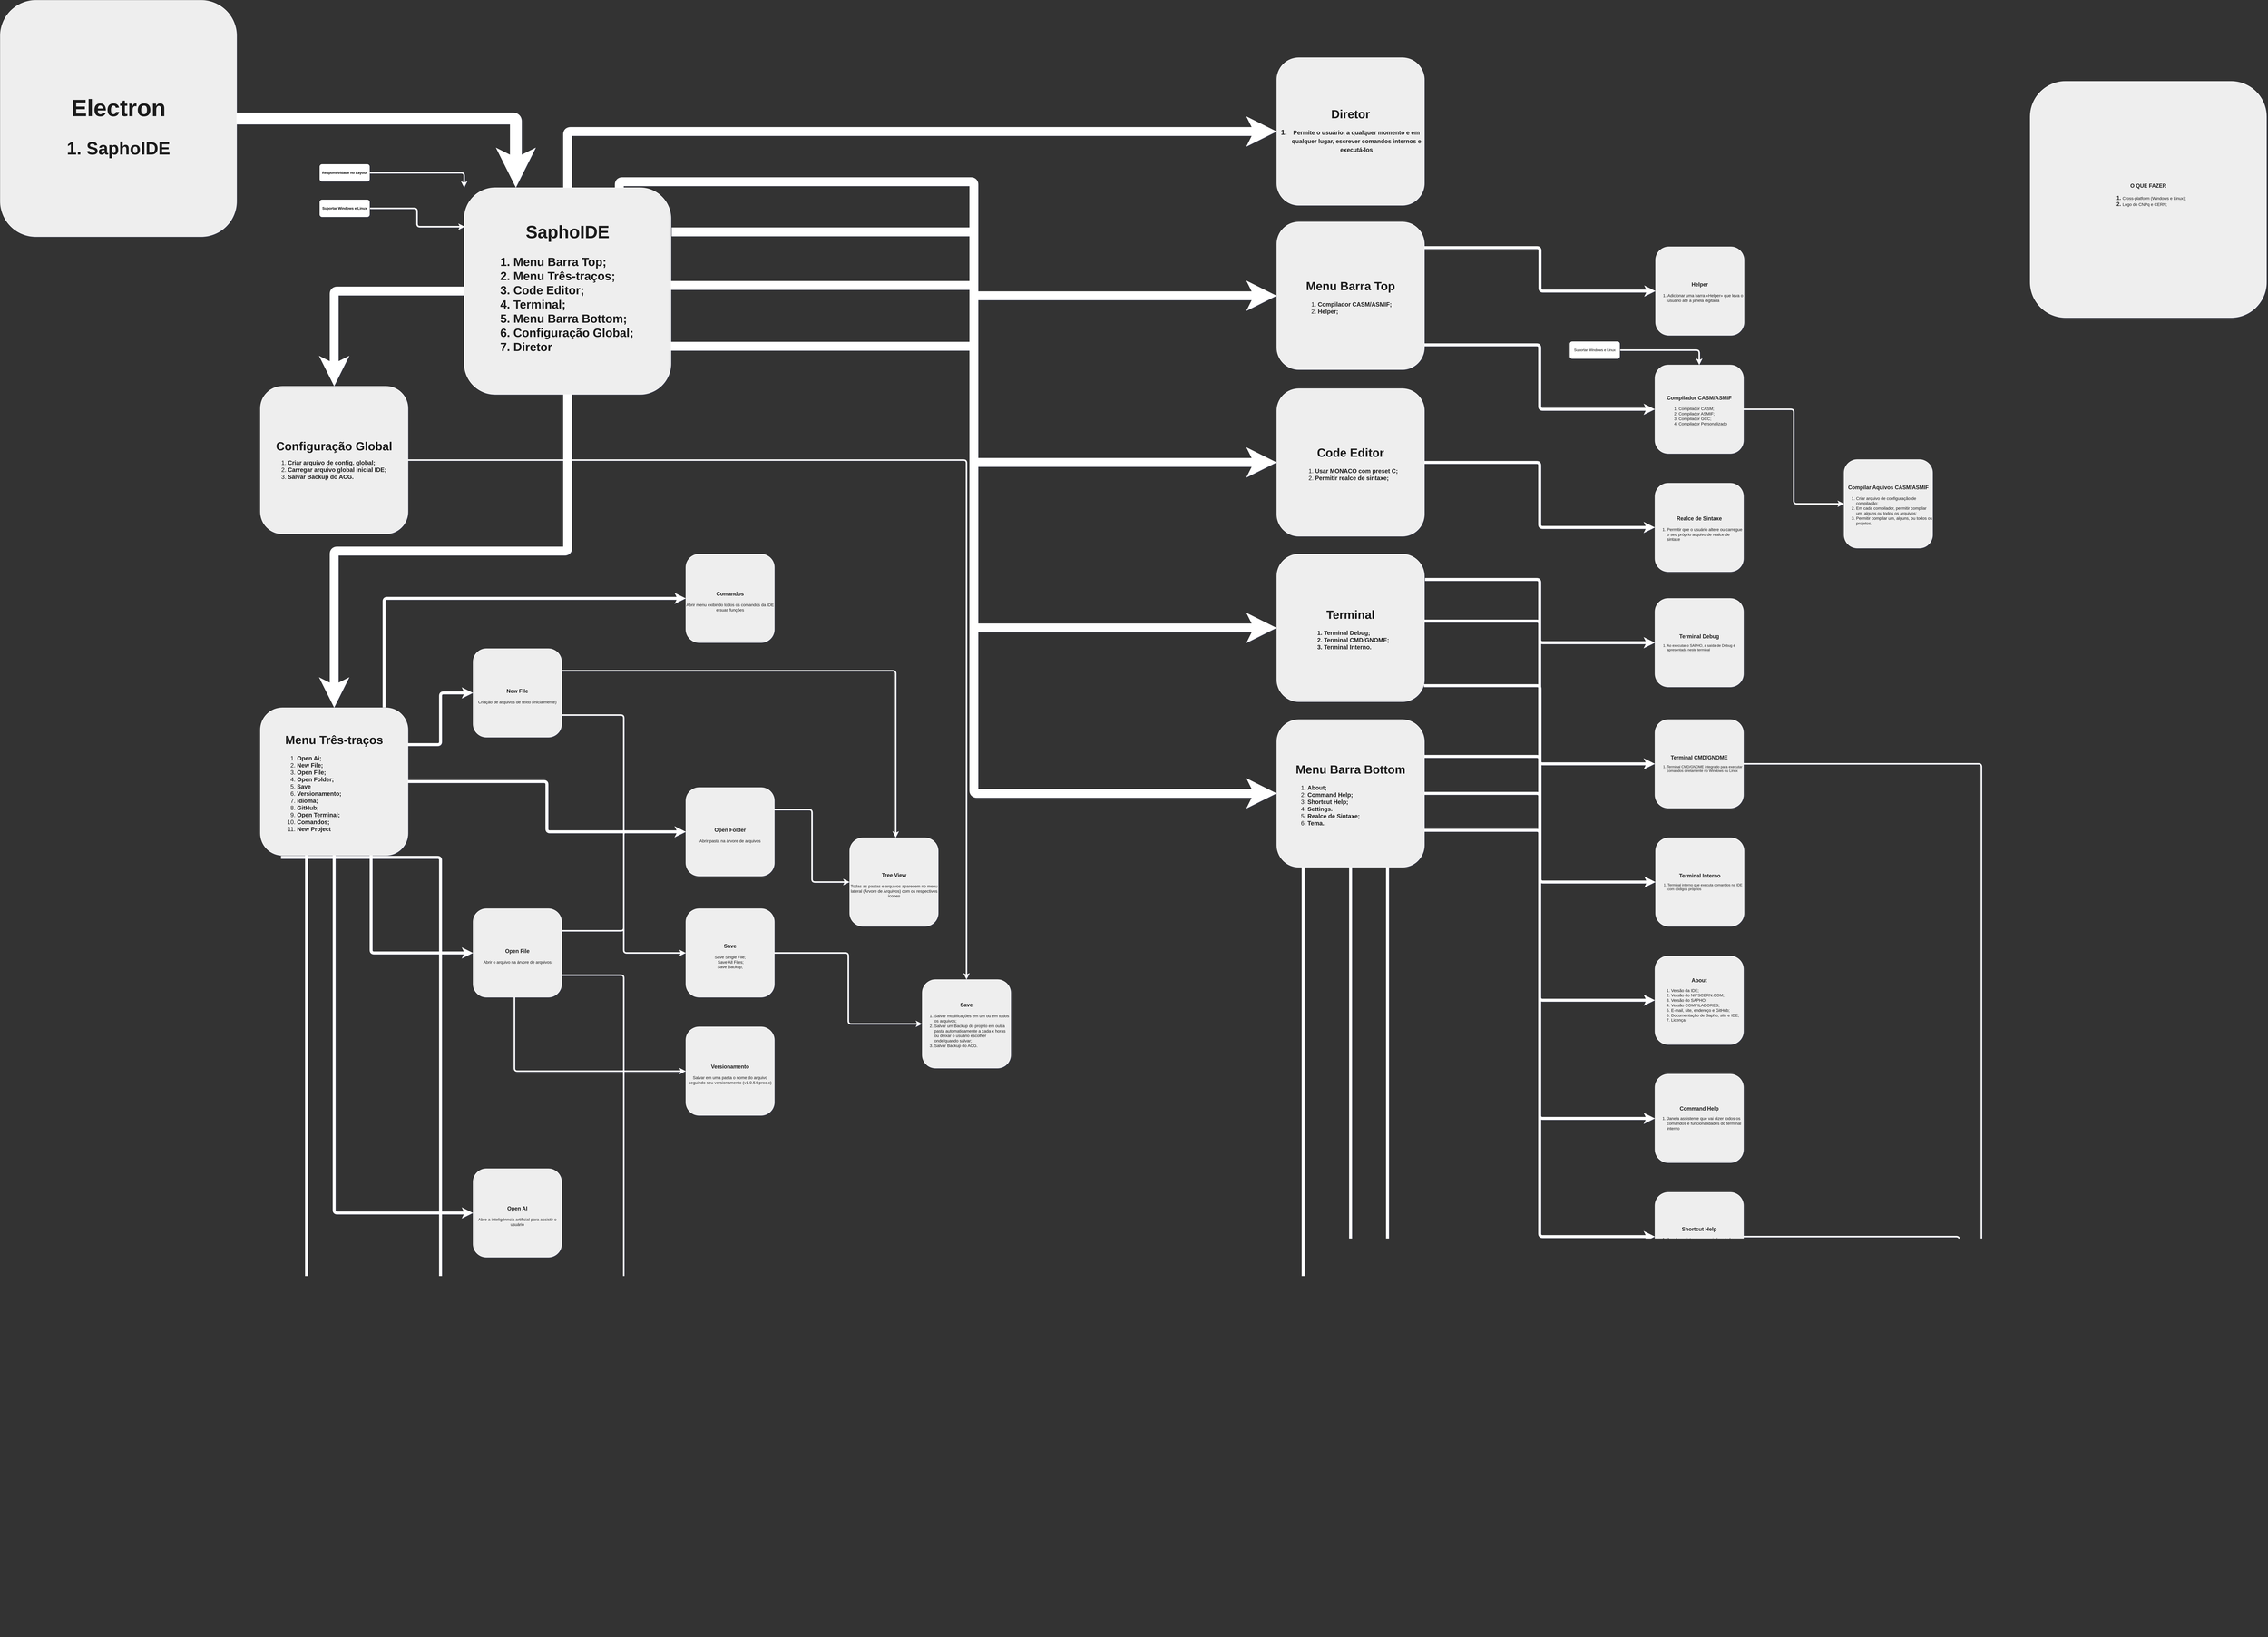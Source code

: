 <mxfile version="24.5.4" type="device">
  <diagram name="Page-1" id="b91fa0-4r-KIM6ygSlS2">
    <mxGraphModel dx="6400" dy="4300" grid="1" gridSize="10" guides="1" tooltips="1" connect="0" arrows="1" fold="1" page="1" pageScale="1" pageWidth="2000" pageHeight="2000" background="#333333" math="0" shadow="1">
      <root>
        <mxCell id="0" />
        <mxCell id="1" parent="0" />
        <mxCell id="cDjqPKhRoQ2kevbqQMxa-1" value="&lt;h1 style=&quot;font-size: 40px;&quot;&gt;&lt;span style=&quot;background-color: initial;&quot;&gt;&lt;font style=&quot;font-size: 40px;&quot;&gt;Menu Três-traços&lt;/font&gt;&lt;/span&gt;&lt;/h1&gt;&lt;div style=&quot;font-size: 20px;&quot;&gt;&lt;ol&gt;&lt;li style=&quot;text-align: left;&quot;&gt;&lt;span style=&quot;background-color: initial;&quot;&gt;&lt;b&gt;Open Ai;&lt;/b&gt;&lt;/span&gt;&lt;/li&gt;&lt;li style=&quot;text-align: left;&quot;&gt;&lt;span style=&quot;background-color: initial;&quot;&gt;&lt;b&gt;New File;&lt;/b&gt;&lt;/span&gt;&lt;/li&gt;&lt;li style=&quot;text-align: left;&quot;&gt;&lt;span style=&quot;background-color: initial;&quot;&gt;&lt;b&gt;Open File;&lt;/b&gt;&lt;/span&gt;&lt;/li&gt;&lt;li style=&quot;text-align: left;&quot;&gt;&lt;span style=&quot;background-color: initial;&quot;&gt;&lt;b&gt;Open Folder;&lt;/b&gt;&lt;/span&gt;&lt;/li&gt;&lt;li style=&quot;text-align: left;&quot;&gt;&lt;span style=&quot;background-color: initial;&quot;&gt;&lt;b&gt;Save&lt;/b&gt;&lt;/span&gt;&lt;/li&gt;&lt;li style=&quot;text-align: left;&quot;&gt;&lt;span style=&quot;background-color: initial;&quot;&gt;&lt;b&gt;Versionamento;&lt;/b&gt;&lt;/span&gt;&lt;/li&gt;&lt;li style=&quot;text-align: left;&quot;&gt;&lt;span style=&quot;background-color: initial;&quot;&gt;&lt;b&gt;Idioma;&lt;/b&gt;&lt;/span&gt;&lt;/li&gt;&lt;li style=&quot;text-align: left;&quot;&gt;&lt;span style=&quot;background-color: initial;&quot;&gt;&lt;b&gt;GitHub;&lt;/b&gt;&lt;/span&gt;&lt;/li&gt;&lt;li style=&quot;text-align: left;&quot;&gt;&lt;span style=&quot;background-color: initial;&quot;&gt;&lt;b&gt;Open Terminal;&lt;/b&gt;&lt;/span&gt;&lt;/li&gt;&lt;li style=&quot;text-align: left;&quot;&gt;&lt;span style=&quot;background-color: initial;&quot;&gt;&lt;b&gt;Comandos;&lt;/b&gt;&lt;/span&gt;&lt;/li&gt;&lt;li style=&quot;text-align: left;&quot;&gt;&lt;span style=&quot;background-color: initial;&quot;&gt;&lt;b&gt;New Project&lt;/b&gt;&lt;/span&gt;&lt;/li&gt;&lt;/ol&gt;&lt;/div&gt;" style="whiteSpace=wrap;html=1;aspect=fixed;align=center;fillColor=#EEEEEE;strokeColor=#FFFFFF;labelBackgroundColor=none;fontColor=#1A1A1A;rounded=1;" vertex="1" parent="1">
          <mxGeometry x="-960" y="440" width="500" height="500" as="geometry" />
        </mxCell>
        <mxCell id="cDjqPKhRoQ2kevbqQMxa-14" style="edgeStyle=orthogonalEdgeStyle;rounded=1;orthogonalLoop=1;jettySize=auto;html=1;exitX=1;exitY=0.5;exitDx=0;exitDy=0;entryX=0;entryY=0.5;entryDx=0;entryDy=0;strokeColor=#FFFFFF;strokeWidth=10;labelBackgroundColor=none;fontColor=default;" edge="1" parent="1" target="cDjqPKhRoQ2kevbqQMxa-13" source="cDjqPKhRoQ2kevbqQMxa-1">
          <mxGeometry relative="1" as="geometry">
            <mxPoint x="350" y="942" as="sourcePoint" />
            <mxPoint x="530" y="862" as="targetPoint" />
          </mxGeometry>
        </mxCell>
        <mxCell id="cDjqPKhRoQ2kevbqQMxa-15" value="&lt;h1&gt;&lt;span style=&quot;font-size: 18px;&quot;&gt;&lt;b&gt;Save&lt;/b&gt;&lt;/span&gt;&lt;/h1&gt;&lt;div style=&quot;&quot;&gt;&lt;div style=&quot;font-size: 14px;&quot;&gt;Save Single File;&lt;/div&gt;&lt;div style=&quot;font-size: 14px;&quot;&gt;&amp;nbsp;Save All Files;&lt;/div&gt;&lt;div style=&quot;font-size: 14px;&quot;&gt;Save Backup;&lt;/div&gt;&lt;/div&gt;" style="whiteSpace=wrap;html=1;aspect=fixed;fillColor=#EEEEEE;strokeColor=#FFFFFF;labelBackgroundColor=none;fontColor=#1A1A1A;rounded=1;" vertex="1" parent="1">
          <mxGeometry x="480" y="1120" width="300" height="300" as="geometry" />
        </mxCell>
        <mxCell id="cDjqPKhRoQ2kevbqQMxa-16" style="edgeStyle=orthogonalEdgeStyle;rounded=1;orthogonalLoop=1;jettySize=auto;html=1;exitX=1;exitY=0.75;exitDx=0;exitDy=0;entryX=0;entryY=0.5;entryDx=0;entryDy=0;strokeColor=#FFFFFF;strokeWidth=5;labelBackgroundColor=none;fontColor=default;" edge="1" parent="1" target="cDjqPKhRoQ2kevbqQMxa-15" source="cDjqPKhRoQ2kevbqQMxa-6">
          <mxGeometry relative="1" as="geometry">
            <mxPoint x="350.0" y="807" as="sourcePoint" />
            <mxPoint x="530" y="1027" as="targetPoint" />
          </mxGeometry>
        </mxCell>
        <mxCell id="cDjqPKhRoQ2kevbqQMxa-17" value="&lt;h1&gt;&lt;span style=&quot;font-size: 18px;&quot;&gt;&lt;b&gt;Versionamento&lt;/b&gt;&lt;/span&gt;&lt;/h1&gt;&lt;div style=&quot;&quot;&gt;&lt;div style=&quot;font-size: 14px;&quot;&gt;Salvar em uma pasta o nome do arquivo seguindo seu versionamento (v1.0.54-proc.c)&lt;/div&gt;&lt;/div&gt;" style="whiteSpace=wrap;html=1;aspect=fixed;fillColor=#EEEEEE;strokeColor=#FFFFFF;labelBackgroundColor=none;fontColor=#1A1A1A;rounded=1;" vertex="1" parent="1">
          <mxGeometry x="480" y="1520" width="300" height="300" as="geometry" />
        </mxCell>
        <mxCell id="cDjqPKhRoQ2kevbqQMxa-18" style="edgeStyle=orthogonalEdgeStyle;rounded=1;orthogonalLoop=1;jettySize=auto;html=1;entryX=0;entryY=0.5;entryDx=0;entryDy=0;strokeColor=#FFFFFF;strokeWidth=5;labelBackgroundColor=none;fontColor=default;exitX=0.467;exitY=1;exitDx=0;exitDy=0;exitPerimeter=0;" edge="1" parent="1" target="cDjqPKhRoQ2kevbqQMxa-17" source="cDjqPKhRoQ2kevbqQMxa-11">
          <mxGeometry relative="1" as="geometry">
            <mxPoint x="116" y="852" as="sourcePoint" />
            <mxPoint x="540" y="1177" as="targetPoint" />
          </mxGeometry>
        </mxCell>
        <mxCell id="cDjqPKhRoQ2kevbqQMxa-19" value="&lt;h1&gt;&lt;b&gt;&lt;span style=&quot;font-size: 18px;&quot;&gt;Idioma&lt;/span&gt;&lt;/b&gt;&lt;/h1&gt;&lt;div style=&quot;&quot;&gt;&lt;div style=&quot;font-size: 14px;&quot;&gt;Mudar o idioma com a tag internacional data-i18n&lt;/div&gt;&lt;/div&gt;" style="whiteSpace=wrap;html=1;aspect=fixed;fillColor=#EEEEEE;strokeColor=#FFFFFF;labelBackgroundColor=none;fontColor=#1A1A1A;rounded=1;" vertex="1" parent="1">
          <mxGeometry x="480" y="3280" width="300" height="300" as="geometry" />
        </mxCell>
        <mxCell id="cDjqPKhRoQ2kevbqQMxa-20" style="edgeStyle=orthogonalEdgeStyle;rounded=1;orthogonalLoop=1;jettySize=auto;html=1;exitX=1;exitY=0.75;exitDx=0;exitDy=0;entryX=0;entryY=0.5;entryDx=0;entryDy=0;strokeColor=#FFFFFF;strokeWidth=5;labelBackgroundColor=none;fontColor=default;" edge="1" parent="1" target="cDjqPKhRoQ2kevbqQMxa-19" source="cDjqPKhRoQ2kevbqQMxa-11">
          <mxGeometry relative="1" as="geometry">
            <mxPoint x="360" y="992" as="sourcePoint" />
            <mxPoint x="550" y="1377" as="targetPoint" />
          </mxGeometry>
        </mxCell>
        <mxCell id="cDjqPKhRoQ2kevbqQMxa-23" value="&lt;h1&gt;&lt;b&gt;&lt;span style=&quot;font-size: 18px;&quot;&gt;Open Terminal&lt;/span&gt;&lt;/b&gt;&lt;/h1&gt;&lt;div style=&quot;&quot;&gt;&lt;div style=&quot;font-size: 14px;&quot;&gt;Abrir um dos ou todos os terminais disponíveis&lt;/div&gt;&lt;/div&gt;" style="whiteSpace=wrap;html=1;aspect=fixed;fillColor=#EEEEEE;strokeColor=#FFFFFF;labelBackgroundColor=none;fontColor=#1A1A1A;rounded=1;" vertex="1" parent="1">
          <mxGeometry x="-240" y="2800" width="300" height="300" as="geometry" />
        </mxCell>
        <mxCell id="cDjqPKhRoQ2kevbqQMxa-24" style="edgeStyle=orthogonalEdgeStyle;rounded=1;orthogonalLoop=1;jettySize=auto;html=1;entryX=0;entryY=0.5;entryDx=0;entryDy=0;strokeColor=#FFFFFF;strokeWidth=10;labelBackgroundColor=none;fontColor=default;exitX=0.14;exitY=1.013;exitDx=0;exitDy=0;exitPerimeter=0;" edge="1" parent="1" target="cDjqPKhRoQ2kevbqQMxa-23" source="cDjqPKhRoQ2kevbqQMxa-1">
          <mxGeometry relative="1" as="geometry">
            <mxPoint x="-878" y="137" as="sourcePoint" />
            <mxPoint x="550" y="1747" as="targetPoint" />
          </mxGeometry>
        </mxCell>
        <mxCell id="cDjqPKhRoQ2kevbqQMxa-25" value="&lt;h1&gt;&lt;b&gt;&lt;span style=&quot;font-size: 18px;&quot;&gt;Comandos&lt;/span&gt;&lt;/b&gt;&lt;/h1&gt;&lt;div style=&quot;&quot;&gt;&lt;div style=&quot;font-size: 14px;&quot;&gt;Abrir menu exibindo todos os comandos da IDE e suas funções&lt;/div&gt;&lt;/div&gt;" style="whiteSpace=wrap;html=1;aspect=fixed;fillColor=#EEEEEE;strokeColor=#FFFFFF;labelBackgroundColor=none;fontColor=#1A1A1A;rounded=1;" vertex="1" parent="1">
          <mxGeometry x="480" y="-80" width="300" height="300" as="geometry" />
        </mxCell>
        <mxCell id="cDjqPKhRoQ2kevbqQMxa-26" style="edgeStyle=orthogonalEdgeStyle;rounded=1;orthogonalLoop=1;jettySize=auto;html=1;exitX=0.838;exitY=-0.002;exitDx=0;exitDy=0;entryX=0;entryY=0.5;entryDx=0;entryDy=0;strokeColor=#FFFFFF;strokeWidth=10;labelBackgroundColor=none;fontColor=default;exitPerimeter=0;" edge="1" parent="1" target="cDjqPKhRoQ2kevbqQMxa-25" source="cDjqPKhRoQ2kevbqQMxa-1">
          <mxGeometry relative="1" as="geometry">
            <mxPoint x="360" y="1012" as="sourcePoint" />
            <mxPoint x="560" y="1967" as="targetPoint" />
          </mxGeometry>
        </mxCell>
        <mxCell id="cDjqPKhRoQ2kevbqQMxa-29" value="&lt;h1&gt;&lt;b&gt;&lt;span style=&quot;font-size: 18px;&quot;&gt;New Project&lt;/span&gt;&lt;/b&gt;&lt;/h1&gt;&lt;div style=&quot;&quot;&gt;&lt;div style=&quot;font-size: 14px;&quot;&gt;Criar um novo projeto SAPHO de processador&lt;/div&gt;&lt;/div&gt;" style="whiteSpace=wrap;html=1;aspect=fixed;fillColor=#EEEEEE;strokeColor=#FFFFFF;labelBackgroundColor=none;fontColor=#1A1A1A;rounded=1;" vertex="1" parent="1">
          <mxGeometry x="480" y="2560" width="300" height="300" as="geometry" />
        </mxCell>
        <mxCell id="cDjqPKhRoQ2kevbqQMxa-30" style="edgeStyle=orthogonalEdgeStyle;rounded=1;orthogonalLoop=1;jettySize=auto;html=1;exitX=1;exitY=0.5;exitDx=0;exitDy=0;entryX=0;entryY=0.5;entryDx=0;entryDy=0;strokeColor=#FFFFFF;strokeWidth=5;labelBackgroundColor=none;fontColor=default;" edge="1" parent="1" target="cDjqPKhRoQ2kevbqQMxa-29" source="cDjqPKhRoQ2kevbqQMxa-21">
          <mxGeometry relative="1" as="geometry">
            <mxPoint x="343" y="975" as="sourcePoint" />
            <mxPoint x="553" y="2150" as="targetPoint" />
          </mxGeometry>
        </mxCell>
        <mxCell id="cDjqPKhRoQ2kevbqQMxa-31" value="&lt;div style=&quot;&quot;&gt;&lt;h1 style=&quot;&quot;&gt;&lt;span style=&quot;font-size: 18px;&quot;&gt;&lt;b&gt;SAPHO Project (spf)&lt;/b&gt;&lt;/span&gt;&lt;/h1&gt;&lt;div style=&quot;&quot;&gt;&lt;span style=&quot;font-size: 14px;&quot;&gt;Nome do arquivo;&lt;/span&gt;&lt;/div&gt;&lt;div style=&quot;&quot;&gt;&lt;span style=&quot;font-size: 14px;&quot;&gt;Diretório;&lt;/span&gt;&lt;/div&gt;&lt;div style=&quot;&quot;&gt;&lt;span style=&quot;font-size: 14px;&quot;&gt;Nome do proc;&lt;/span&gt;&lt;/div&gt;&lt;div style=&quot;&quot;&gt;&lt;span style=&quot;font-size: 14px;&quot;&gt;N. Bits;&lt;/span&gt;&lt;/div&gt;&lt;div style=&quot;&quot;&gt;&lt;span style=&quot;font-size: 14px;&quot;&gt;Nb. Mantissa;&lt;/span&gt;&lt;/div&gt;&lt;div style=&quot;&quot;&gt;&lt;span style=&quot;font-size: 14px;&quot;&gt;Nb. Expoente;&lt;/span&gt;&lt;/div&gt;&lt;div style=&quot;&quot;&gt;&lt;span style=&quot;font-size: 14px;&quot;&gt;DSS;&lt;/span&gt;&lt;/div&gt;&lt;div style=&quot;&quot;&gt;&lt;span style=&quot;font-size: 14px;&quot;&gt;ISS;&lt;/span&gt;&lt;/div&gt;&lt;div style=&quot;&quot;&gt;&lt;span style=&quot;font-size: 14px;&quot;&gt;N. Input e Output;&lt;/span&gt;&lt;/div&gt;&lt;div style=&quot;&quot;&gt;&lt;span style=&quot;font-size: 14px;&quot;&gt;Gain;&lt;/span&gt;&lt;/div&gt;&lt;div style=&quot;&quot;&gt;&lt;span style=&quot;font-size: 14px;&quot;&gt;Aplicar mudanças do processador visualmente;&lt;/span&gt;&lt;/div&gt;&lt;div style=&quot;&quot;&gt;&lt;span style=&quot;font-size: 14px;&quot;&gt;Criar arquivo .spf (exe/tar.gz) que abre automaticamente o projeto na IDE&lt;/span&gt;&lt;/div&gt;&lt;/div&gt;" style="whiteSpace=wrap;html=1;aspect=fixed;fillColor=#EEEEEE;strokeColor=#FFFFFF;labelBackgroundColor=none;fontColor=#1A1A1A;rounded=1;" vertex="1" parent="1">
          <mxGeometry x="1280" y="2880" width="300" height="300" as="geometry" />
        </mxCell>
        <mxCell id="cDjqPKhRoQ2kevbqQMxa-32" style="edgeStyle=orthogonalEdgeStyle;rounded=1;orthogonalLoop=1;jettySize=auto;html=1;exitX=1;exitY=0.5;exitDx=0;exitDy=0;entryX=0;entryY=0.5;entryDx=0;entryDy=0;strokeColor=#FFFFFF;strokeWidth=5;labelBackgroundColor=none;fontColor=default;" edge="1" parent="1" source="cDjqPKhRoQ2kevbqQMxa-29" target="cDjqPKhRoQ2kevbqQMxa-31">
          <mxGeometry relative="1" as="geometry">
            <mxPoint x="760" y="1031" as="sourcePoint" />
            <mxPoint x="963" y="2564" as="targetPoint" />
          </mxGeometry>
        </mxCell>
        <mxCell id="cDjqPKhRoQ2kevbqQMxa-52" value="&lt;div style=&quot;&quot;&gt;&lt;h1&gt;&lt;font style=&quot;font-size: 18px;&quot;&gt;&lt;b&gt;Tree View&lt;/b&gt;&lt;/font&gt;&lt;/h1&gt;&lt;font style=&quot;font-size: 14px;&quot;&gt;Todas as pastas e arquivos aparecem no menu lateral (Árvore de Arquivos) com os respectivos ícones&lt;/font&gt;&lt;/div&gt;" style="whiteSpace=wrap;html=1;aspect=fixed;fillColor=#EEEEEE;strokeColor=#FFFFFF;labelBackgroundColor=none;fontColor=#1A1A1A;rounded=1;" vertex="1" parent="1">
          <mxGeometry x="1034.5" y="880" width="300" height="300" as="geometry" />
        </mxCell>
        <mxCell id="cDjqPKhRoQ2kevbqQMxa-55" style="edgeStyle=orthogonalEdgeStyle;rounded=1;orthogonalLoop=1;jettySize=auto;html=1;exitX=1;exitY=0.25;exitDx=0;exitDy=0;entryX=0;entryY=0.5;entryDx=0;entryDy=0;strokeColor=#FFFFFF;strokeWidth=5;labelBackgroundColor=none;fontColor=default;" edge="1" parent="1" source="cDjqPKhRoQ2kevbqQMxa-13" target="cDjqPKhRoQ2kevbqQMxa-52">
          <mxGeometry relative="1" as="geometry">
            <mxPoint x="715" y="887" as="sourcePoint" />
            <mxPoint x="1185" y="758" as="targetPoint" />
          </mxGeometry>
        </mxCell>
        <mxCell id="cDjqPKhRoQ2kevbqQMxa-59" value="&lt;h1 style=&quot;font-size: 40px;&quot;&gt;&lt;span style=&quot;background-color: initial;&quot;&gt;&lt;font style=&quot;font-size: 40px;&quot;&gt;Menu Barra Top&lt;/font&gt;&lt;/span&gt;&lt;/h1&gt;&lt;div style=&quot;font-size: 20px;&quot;&gt;&lt;ol style=&quot;&quot;&gt;&lt;li style=&quot;text-align: left;&quot;&gt;&lt;b&gt;Compilador CASM/&lt;span style=&quot;background-color: initial;&quot;&gt;ASMIF;&lt;/span&gt;&lt;/b&gt;&lt;/li&gt;&lt;li style=&quot;text-align: left;&quot;&gt;&lt;b&gt;Helper;&lt;/b&gt;&lt;/li&gt;&lt;/ol&gt;&lt;/div&gt;" style="whiteSpace=wrap;html=1;aspect=fixed;align=center;fillColor=#EEEEEE;strokeColor=#FFFFFF;labelBackgroundColor=none;fontColor=#1A1A1A;rounded=1;" vertex="1" parent="1">
          <mxGeometry x="2480" y="-1204" width="500" height="500" as="geometry" />
        </mxCell>
        <mxCell id="cDjqPKhRoQ2kevbqQMxa-60" style="edgeStyle=orthogonalEdgeStyle;rounded=1;orthogonalLoop=1;jettySize=auto;html=1;exitX=1;exitY=0.5;exitDx=0;exitDy=0;entryX=0;entryY=0.5;entryDx=0;entryDy=0;strokeColor=#FFFFFF;strokeWidth=5;labelBackgroundColor=none;fontColor=default;" edge="1" parent="1" source="cDjqPKhRoQ2kevbqQMxa-15" target="cDjqPKhRoQ2kevbqQMxa-61">
          <mxGeometry relative="1" as="geometry">
            <mxPoint x="855" y="1160" as="sourcePoint" />
            <mxPoint x="1045" y="1570" as="targetPoint" />
          </mxGeometry>
        </mxCell>
        <mxCell id="cDjqPKhRoQ2kevbqQMxa-61" value="&lt;h1&gt;&lt;span style=&quot;font-size: 18px;&quot;&gt;&lt;b&gt;Save&lt;/b&gt;&lt;/span&gt;&lt;/h1&gt;&lt;div style=&quot;&quot;&gt;&lt;div style=&quot;text-align: left; font-size: 14px;&quot;&gt;&lt;ol&gt;&lt;li&gt;Salvar modificações em um ou em todos os arquivos;&lt;/li&gt;&lt;li&gt;Salvar um Backup do projeto em outra pasta automaticamente a cada x horas ou deixar o usuário escolher onde/quando salvar;&lt;/li&gt;&lt;li&gt;Salvar Backup do ACG.&lt;/li&gt;&lt;/ol&gt;&lt;/div&gt;&lt;/div&gt;" style="whiteSpace=wrap;html=1;aspect=fixed;fillColor=#EEEEEE;strokeColor=#FFFFFF;labelBackgroundColor=none;fontColor=#1A1A1A;rounded=1;" vertex="1" parent="1">
          <mxGeometry x="1280" y="1360" width="300" height="300" as="geometry" />
        </mxCell>
        <mxCell id="cDjqPKhRoQ2kevbqQMxa-62" value="&lt;h1 style=&quot;&quot;&gt;&lt;span style=&quot;background-color: initial; font-size: 18px;&quot;&gt;O QUE FAZER&lt;br&gt;&lt;div style=&quot;text-align: left;&quot;&gt;&lt;ol&gt;&lt;li&gt;&lt;span style=&quot;font-size: 14px; font-weight: 400; background-color: initial;&quot;&gt;Cross-platform (Windows e Linux);&lt;/span&gt;&lt;/li&gt;&lt;li&gt;&lt;span style=&quot;font-size: 14px; font-weight: 400; background-color: initial;&quot;&gt;Logo do CNPq e CERN;&lt;/span&gt;&lt;/li&gt;&lt;/ol&gt;&lt;/div&gt;&lt;/span&gt;&lt;/h1&gt;&lt;div style=&quot;text-align: left;&quot;&gt;&lt;span style=&quot;font-size: 14px; font-weight: 400;&quot;&gt;&lt;br&gt;&lt;/span&gt;&lt;/div&gt;&lt;div&gt;&lt;span style=&quot;font-size: 14px; font-weight: 400;&quot;&gt;&lt;br&gt;&lt;/span&gt;&lt;/div&gt;" style="whiteSpace=wrap;html=1;aspect=fixed;align=center;fillColor=#EEEEEE;strokeColor=#FFFFFF;labelBackgroundColor=none;fontColor=#1A1A1A;rounded=1;" vertex="1" parent="1">
          <mxGeometry x="5030" y="-1680" width="800" height="800" as="geometry" />
        </mxCell>
        <mxCell id="cDjqPKhRoQ2kevbqQMxa-64" value="&lt;h1 style=&quot;&quot;&gt;&lt;font style=&quot;font-size: 60px;&quot;&gt;SaphoIDE&lt;/font&gt;&lt;/h1&gt;&lt;h2 style=&quot;font-size: 14px;&quot;&gt;&lt;div style=&quot;text-align: left; font-size: 40px;&quot;&gt;&lt;ol&gt;&lt;li&gt;&lt;span style=&quot;background-color: initial;&quot;&gt;Menu Barra Top;&lt;/span&gt;&lt;/li&gt;&lt;li&gt;&lt;span style=&quot;background-color: initial;&quot;&gt;Menu Três-traços;&lt;/span&gt;&lt;/li&gt;&lt;li&gt;&lt;span style=&quot;background-color: initial;&quot;&gt;Code Editor;&lt;/span&gt;&lt;/li&gt;&lt;li&gt;&lt;span style=&quot;background-color: initial;&quot;&gt;Terminal;&lt;/span&gt;&lt;/li&gt;&lt;li&gt;&lt;span style=&quot;background-color: initial;&quot;&gt;Menu Barra Bottom;&lt;/span&gt;&lt;/li&gt;&lt;li&gt;&lt;span style=&quot;background-color: initial;&quot;&gt;Configuração Globa&lt;/span&gt;&lt;span style=&quot;background-color: initial;&quot;&gt;l;&lt;/span&gt;&lt;/li&gt;&lt;li&gt;&lt;span style=&quot;background-color: initial;&quot;&gt;Diretor&lt;/span&gt;&lt;/li&gt;&lt;/ol&gt;&lt;/div&gt;&lt;/h2&gt;" style="whiteSpace=wrap;html=1;aspect=fixed;align=center;fillColor=#EEEEEE;strokeColor=#FFFFFF;labelBackgroundColor=none;fontColor=#1A1A1A;rounded=1;" vertex="1" parent="1">
          <mxGeometry x="-270" y="-1320" width="700" height="700" as="geometry" />
        </mxCell>
        <mxCell id="cDjqPKhRoQ2kevbqQMxa-65" style="edgeStyle=orthogonalEdgeStyle;rounded=1;orthogonalLoop=1;jettySize=auto;html=1;exitX=0.5;exitY=1;exitDx=0;exitDy=0;strokeColor=#FFFFFF;strokeWidth=30;labelBackgroundColor=none;fontColor=default;entryX=0.5;entryY=0;entryDx=0;entryDy=0;" edge="1" parent="1" source="cDjqPKhRoQ2kevbqQMxa-64" target="cDjqPKhRoQ2kevbqQMxa-1">
          <mxGeometry relative="1" as="geometry">
            <mxPoint x="177" y="629.43" as="sourcePoint" />
            <mxPoint x="442" y="452" as="targetPoint" />
          </mxGeometry>
        </mxCell>
        <mxCell id="cDjqPKhRoQ2kevbqQMxa-66" style="edgeStyle=orthogonalEdgeStyle;rounded=1;orthogonalLoop=1;jettySize=auto;html=1;exitX=0.75;exitY=0;exitDx=0;exitDy=0;strokeColor=#FFFFFF;strokeWidth=30;labelBackgroundColor=none;fontColor=default;entryX=0;entryY=0.5;entryDx=0;entryDy=0;" edge="1" parent="1" source="cDjqPKhRoQ2kevbqQMxa-64" target="cDjqPKhRoQ2kevbqQMxa-59">
          <mxGeometry relative="1" as="geometry">
            <mxPoint x="778" y="190" as="sourcePoint" />
            <mxPoint x="588" y="487" as="targetPoint" />
          </mxGeometry>
        </mxCell>
        <mxCell id="cDjqPKhRoQ2kevbqQMxa-67" value="&lt;h1 style=&quot;font-size: 40px;&quot;&gt;&lt;font style=&quot;font-size: 40px;&quot;&gt;Code Editor&lt;/font&gt;&lt;/h1&gt;&lt;div style=&quot;font-size: 20px;&quot;&gt;&lt;div style=&quot;&quot;&gt;&lt;div style=&quot;text-align: left;&quot;&gt;&lt;ol&gt;&lt;li&gt;&lt;b style=&quot;background-color: initial;&quot;&gt;Usar MONACO com preset C;&lt;/b&gt;&lt;/li&gt;&lt;li&gt;&lt;b style=&quot;background-color: initial;&quot;&gt;Permitir realce de sintaxe;&lt;/b&gt;&lt;/li&gt;&lt;/ol&gt;&lt;/div&gt;&lt;/div&gt;&lt;/div&gt;" style="whiteSpace=wrap;html=1;aspect=fixed;align=center;fillColor=#EEEEEE;strokeColor=#FFFFFF;labelBackgroundColor=none;fontColor=#1A1A1A;rounded=1;" vertex="1" parent="1">
          <mxGeometry x="2480" y="-640" width="500" height="500" as="geometry" />
        </mxCell>
        <mxCell id="cDjqPKhRoQ2kevbqQMxa-68" value="&lt;h1 style=&quot;font-size: 40px;&quot;&gt;&lt;font style=&quot;font-size: 40px;&quot;&gt;Terminal&lt;/font&gt;&lt;/h1&gt;&lt;h2 style=&quot;font-size: 20px;&quot;&gt;&lt;div style=&quot;&quot;&gt;&lt;div style=&quot;&quot;&gt;&lt;div style=&quot;text-align: left;&quot;&gt;&lt;ol&gt;&lt;li&gt;&lt;span style=&quot;background-color: initial;&quot;&gt;Terminal Debug;&lt;/span&gt;&lt;/li&gt;&lt;li&gt;&lt;span style=&quot;background-color: initial;&quot;&gt;Terminal CMD/GNOME;&lt;/span&gt;&lt;/li&gt;&lt;li&gt;&lt;span style=&quot;background-color: initial;&quot;&gt;Terminal Interno.&lt;/span&gt;&lt;/li&gt;&lt;/ol&gt;&lt;/div&gt;&lt;/div&gt;&lt;/div&gt;&lt;/h2&gt;" style="whiteSpace=wrap;html=1;aspect=fixed;align=center;fillColor=#EEEEEE;strokeColor=#FFFFFF;labelBackgroundColor=none;fontColor=#1A1A1A;rounded=1;" vertex="1" parent="1">
          <mxGeometry x="2480" y="-80" width="500" height="500" as="geometry" />
        </mxCell>
        <mxCell id="cDjqPKhRoQ2kevbqQMxa-69" value="&lt;h1 style=&quot;font-size: 40px;&quot;&gt;&lt;font style=&quot;font-size: 40px;&quot;&gt;Menu Barra Bottom&lt;/font&gt;&lt;/h1&gt;&lt;div style=&quot;font-size: 20px;&quot;&gt;&lt;div style=&quot;text-align: left;&quot;&gt;&lt;ol&gt;&lt;li&gt;&lt;span style=&quot;background-color: initial;&quot;&gt;&lt;b&gt;About;&lt;/b&gt;&lt;/span&gt;&lt;/li&gt;&lt;li&gt;&lt;span style=&quot;background-color: initial;&quot;&gt;&lt;b&gt;Command Help;&lt;/b&gt;&lt;/span&gt;&lt;/li&gt;&lt;li&gt;&lt;span style=&quot;background-color: initial;&quot;&gt;&lt;b&gt;Shortcut Help;&lt;/b&gt;&lt;/span&gt;&lt;/li&gt;&lt;li&gt;&lt;span style=&quot;background-color: initial;&quot;&gt;&lt;b&gt;Settings.&lt;/b&gt;&lt;/span&gt;&lt;/li&gt;&lt;li&gt;&lt;span style=&quot;background-color: initial;&quot;&gt;&lt;b&gt;Realce de Sintaxe;&lt;/b&gt;&lt;/span&gt;&lt;/li&gt;&lt;li&gt;&lt;span style=&quot;background-color: initial;&quot;&gt;&lt;b&gt;Tema.&lt;/b&gt;&lt;/span&gt;&lt;/li&gt;&lt;/ol&gt;&lt;/div&gt;&lt;/div&gt;" style="whiteSpace=wrap;html=1;aspect=fixed;align=center;fillColor=#EEEEEE;strokeColor=#FFFFFF;labelBackgroundColor=none;fontColor=#1A1A1A;rounded=1;" vertex="1" parent="1">
          <mxGeometry x="2480" y="480" width="500" height="500" as="geometry" />
        </mxCell>
        <mxCell id="cDjqPKhRoQ2kevbqQMxa-70" value="&lt;h1 style=&quot;font-size: 80px;&quot;&gt;&lt;font style=&quot;font-size: 80px;&quot;&gt;Electron&lt;/font&gt;&lt;/h1&gt;&lt;div style=&quot;text-align: left; font-size: 60px;&quot;&gt;&lt;b style=&quot;&quot;&gt;&lt;font style=&quot;font-size: 60px;&quot;&gt;&lt;font style=&quot;font-size: 60px;&quot;&gt;1. &lt;/font&gt;&lt;font style=&quot;font-size: 60px;&quot;&gt;SaphoIDE&lt;/font&gt;&lt;/font&gt;&lt;/b&gt;&lt;/div&gt;" style="whiteSpace=wrap;html=1;aspect=fixed;align=center;fillColor=#EEEEEE;strokeColor=#FFFFFF;labelBackgroundColor=none;fontColor=#1A1A1A;rounded=1;" vertex="1" parent="1">
          <mxGeometry x="-1840" y="-1954" width="800" height="800" as="geometry" />
        </mxCell>
        <mxCell id="cDjqPKhRoQ2kevbqQMxa-71" style="edgeStyle=orthogonalEdgeStyle;rounded=1;orthogonalLoop=1;jettySize=auto;html=1;strokeColor=#FFFFFF;strokeWidth=30;labelBackgroundColor=none;fontColor=default;entryX=0;entryY=0.5;entryDx=0;entryDy=0;exitX=1.003;exitY=0.214;exitDx=0;exitDy=0;exitPerimeter=0;" edge="1" parent="1" source="cDjqPKhRoQ2kevbqQMxa-64" target="cDjqPKhRoQ2kevbqQMxa-67">
          <mxGeometry relative="1" as="geometry">
            <mxPoint x="555" y="-1050" as="sourcePoint" />
            <mxPoint x="746" y="272" as="targetPoint" />
          </mxGeometry>
        </mxCell>
        <mxCell id="cDjqPKhRoQ2kevbqQMxa-72" style="edgeStyle=orthogonalEdgeStyle;rounded=1;orthogonalLoop=1;jettySize=auto;html=1;exitX=1;exitY=0.473;exitDx=0;exitDy=0;strokeColor=#FFFFFF;strokeWidth=30;labelBackgroundColor=none;fontColor=default;entryX=0;entryY=0.5;entryDx=0;entryDy=0;exitPerimeter=0;" edge="1" parent="1" source="cDjqPKhRoQ2kevbqQMxa-64" target="cDjqPKhRoQ2kevbqQMxa-68">
          <mxGeometry relative="1" as="geometry">
            <mxPoint x="626" y="243" as="sourcePoint" />
            <mxPoint x="1142" y="480" as="targetPoint" />
          </mxGeometry>
        </mxCell>
        <mxCell id="cDjqPKhRoQ2kevbqQMxa-73" style="edgeStyle=orthogonalEdgeStyle;rounded=1;orthogonalLoop=1;jettySize=auto;html=1;strokeColor=#FFFFFF;strokeWidth=30;labelBackgroundColor=none;fontColor=default;entryX=0;entryY=0.5;entryDx=0;entryDy=0;exitX=1;exitY=0.767;exitDx=0;exitDy=0;exitPerimeter=0;" edge="1" parent="1" source="cDjqPKhRoQ2kevbqQMxa-64" target="cDjqPKhRoQ2kevbqQMxa-69">
          <mxGeometry relative="1" as="geometry">
            <mxPoint x="615" y="-530" as="sourcePoint" />
            <mxPoint x="1436" y="793" as="targetPoint" />
          </mxGeometry>
        </mxCell>
        <mxCell id="cDjqPKhRoQ2kevbqQMxa-74" style="edgeStyle=orthogonalEdgeStyle;rounded=1;orthogonalLoop=1;jettySize=auto;html=1;exitX=1;exitY=0.5;exitDx=0;exitDy=0;strokeColor=#FFFFFF;strokeWidth=40;labelBackgroundColor=none;fontColor=default;entryX=0.25;entryY=0;entryDx=0;entryDy=0;" edge="1" parent="1" source="cDjqPKhRoQ2kevbqQMxa-70" target="cDjqPKhRoQ2kevbqQMxa-64">
          <mxGeometry relative="1" as="geometry">
            <mxPoint x="-241" y="-637" as="sourcePoint" />
            <mxPoint x="979" y="-644" as="targetPoint" />
          </mxGeometry>
        </mxCell>
        <mxCell id="cDjqPKhRoQ2kevbqQMxa-77" value="" style="edgeStyle=orthogonalEdgeStyle;rounded=1;orthogonalLoop=1;jettySize=auto;html=1;exitX=0.5;exitY=1;exitDx=0;exitDy=0;entryX=0;entryY=0.5;entryDx=0;entryDy=0;strokeColor=#FFFFFF;strokeWidth=10;labelBackgroundColor=none;fontColor=default;" edge="1" parent="1" source="cDjqPKhRoQ2kevbqQMxa-1" target="cDjqPKhRoQ2kevbqQMxa-2">
          <mxGeometry relative="1" as="geometry">
            <mxPoint x="-737" y="252" as="sourcePoint" />
            <mxPoint x="1270" y="2262" as="targetPoint" />
          </mxGeometry>
        </mxCell>
        <mxCell id="cDjqPKhRoQ2kevbqQMxa-2" value="&lt;h1&gt;&lt;font style=&quot;font-size: 18px;&quot;&gt;&lt;b&gt;Open AI&lt;/b&gt;&lt;/font&gt;&lt;/h1&gt;&lt;div style=&quot;&quot;&gt;&lt;font style=&quot;font-size: 14px;&quot;&gt;Abre a inteligênncia artificial para assistir o usuário&lt;/font&gt;&lt;/div&gt;" style="whiteSpace=wrap;html=1;aspect=fixed;fillColor=#EEEEEE;strokeColor=#FFFFFF;labelBackgroundColor=none;fontColor=#1A1A1A;rounded=1;" vertex="1" parent="1">
          <mxGeometry x="-240" y="2000" width="300" height="300" as="geometry" />
        </mxCell>
        <mxCell id="cDjqPKhRoQ2kevbqQMxa-78" value="" style="edgeStyle=orthogonalEdgeStyle;rounded=1;orthogonalLoop=1;jettySize=auto;html=1;exitX=1;exitY=0.25;exitDx=0;exitDy=0;entryX=0;entryY=0.5;entryDx=0;entryDy=0;strokeColor=#FFFFFF;strokeWidth=10;labelBackgroundColor=none;fontColor=default;" edge="1" parent="1" source="cDjqPKhRoQ2kevbqQMxa-1" target="cDjqPKhRoQ2kevbqQMxa-6">
          <mxGeometry relative="1" as="geometry">
            <mxPoint x="-737" y="252" as="sourcePoint" />
            <mxPoint x="620" y="1266" as="targetPoint" />
          </mxGeometry>
        </mxCell>
        <mxCell id="cDjqPKhRoQ2kevbqQMxa-6" value="&lt;h1&gt;&lt;font style=&quot;font-size: 18px;&quot;&gt;&lt;b&gt;New File&lt;/b&gt;&lt;/font&gt;&lt;/h1&gt;&lt;div style=&quot;&quot;&gt;&lt;font style=&quot;font-size: 14px;&quot;&gt;Criação de arquivos de texto (inicialmente)&lt;/font&gt;&lt;/div&gt;" style="whiteSpace=wrap;html=1;aspect=fixed;fillColor=#EEEEEE;strokeColor=#FFFFFF;labelBackgroundColor=none;fontColor=#1A1A1A;rounded=1;" vertex="1" parent="1">
          <mxGeometry x="-240" y="240" width="300" height="300" as="geometry" />
        </mxCell>
        <mxCell id="cDjqPKhRoQ2kevbqQMxa-79" value="" style="edgeStyle=orthogonalEdgeStyle;rounded=1;orthogonalLoop=1;jettySize=auto;html=1;exitX=0.75;exitY=1;exitDx=0;exitDy=0;entryX=0;entryY=0.5;entryDx=0;entryDy=0;strokeColor=#FFFFFF;strokeWidth=10;labelBackgroundColor=none;fontColor=default;" edge="1" parent="1" source="cDjqPKhRoQ2kevbqQMxa-1" target="cDjqPKhRoQ2kevbqQMxa-11">
          <mxGeometry relative="1" as="geometry">
            <mxPoint x="-737" y="252" as="sourcePoint" />
            <mxPoint x="880" y="1657" as="targetPoint" />
          </mxGeometry>
        </mxCell>
        <mxCell id="cDjqPKhRoQ2kevbqQMxa-11" value="&lt;h1&gt;&lt;font style=&quot;font-size: 18px;&quot;&gt;&lt;b&gt;Open File&lt;/b&gt;&lt;/font&gt;&lt;/h1&gt;&lt;div&gt;&lt;div style=&quot;&quot;&gt;&lt;font style=&quot;font-size: 14px;&quot;&gt;Abrir o arquivo na árvore de arquivos&lt;/font&gt;&lt;/div&gt;&lt;/div&gt;" style="whiteSpace=wrap;html=1;aspect=fixed;fillColor=#EEEEEE;strokeColor=#FFFFFF;labelBackgroundColor=none;fontColor=#1A1A1A;rounded=1;" vertex="1" parent="1">
          <mxGeometry x="-240" y="1120" width="300" height="300" as="geometry" />
        </mxCell>
        <mxCell id="cDjqPKhRoQ2kevbqQMxa-80" value="" style="edgeStyle=orthogonalEdgeStyle;rounded=1;orthogonalLoop=1;jettySize=auto;html=1;exitX=0.313;exitY=1;exitDx=0;exitDy=0;entryX=0;entryY=0.5;entryDx=0;entryDy=0;strokeColor=#FFFFFF;strokeWidth=10;labelBackgroundColor=none;fontColor=default;exitPerimeter=0;" edge="1" parent="1" source="cDjqPKhRoQ2kevbqQMxa-1" target="cDjqPKhRoQ2kevbqQMxa-21">
          <mxGeometry relative="1" as="geometry">
            <mxPoint x="-27" y="252" as="sourcePoint" />
            <mxPoint x="1404" y="2465" as="targetPoint" />
          </mxGeometry>
        </mxCell>
        <mxCell id="cDjqPKhRoQ2kevbqQMxa-21" value="&lt;h1&gt;&lt;span style=&quot;font-size: 18px;&quot;&gt;&lt;b&gt;GitHub&lt;/b&gt;&lt;/span&gt;&lt;/h1&gt;&lt;div style=&quot;&quot;&gt;&lt;div style=&quot;font-size: 14px;&quot;&gt;Integração com o GitHub para salvar arquivos no repositório&lt;/div&gt;&lt;/div&gt;" style="whiteSpace=wrap;html=1;aspect=fixed;fillColor=#EEEEEE;strokeColor=#FFFFFF;labelBackgroundColor=none;fontColor=#1A1A1A;rounded=1;" vertex="1" parent="1">
          <mxGeometry x="-240" y="2400" width="300" height="300" as="geometry" />
        </mxCell>
        <mxCell id="cDjqPKhRoQ2kevbqQMxa-81" value="" style="edgeStyle=orthogonalEdgeStyle;rounded=1;orthogonalLoop=1;jettySize=auto;html=1;exitX=1;exitY=0.25;exitDx=0;exitDy=0;entryX=0;entryY=0.5;entryDx=0;entryDy=0;strokeColor=#FFFFFF;strokeWidth=5;labelBackgroundColor=none;fontColor=default;" edge="1" parent="1" source="cDjqPKhRoQ2kevbqQMxa-11" target="cDjqPKhRoQ2kevbqQMxa-13">
          <mxGeometry relative="1" as="geometry">
            <mxPoint x="177" y="755" as="sourcePoint" />
            <mxPoint x="846" y="517" as="targetPoint" />
          </mxGeometry>
        </mxCell>
        <mxCell id="cDjqPKhRoQ2kevbqQMxa-82" value="&lt;h1&gt;&lt;b&gt;&lt;span style=&quot;font-size: 18px;&quot;&gt;Compilador CASM/ASMIF&lt;/span&gt;&lt;/b&gt;&lt;/h1&gt;&lt;div style=&quot;text-align: left; font-size: 14px;&quot;&gt;&lt;ol&gt;&lt;li&gt;Compilador CASM;&lt;/li&gt;&lt;li&gt;Compilador ASMIF;&lt;/li&gt;&lt;li&gt;Compilador GCC;&lt;/li&gt;&lt;li&gt;Compilador Personalizado&lt;/li&gt;&lt;/ol&gt;&lt;/div&gt;" style="whiteSpace=wrap;html=1;aspect=fixed;fillColor=#EEEEEE;strokeColor=#FFFFFF;labelBackgroundColor=none;fontColor=#1A1A1A;rounded=1;" vertex="1" parent="1">
          <mxGeometry x="3760" y="-720" width="300" height="300" as="geometry" />
        </mxCell>
        <mxCell id="cDjqPKhRoQ2kevbqQMxa-83" value="" style="edgeStyle=orthogonalEdgeStyle;rounded=1;orthogonalLoop=1;jettySize=auto;html=1;entryX=0;entryY=0.5;entryDx=0;entryDy=0;strokeColor=#FFFFFF;strokeWidth=10;labelBackgroundColor=none;fontColor=default;exitX=1;exitY=0.832;exitDx=0;exitDy=0;exitPerimeter=0;" edge="1" parent="1" source="cDjqPKhRoQ2kevbqQMxa-59" target="cDjqPKhRoQ2kevbqQMxa-82">
          <mxGeometry relative="1" as="geometry">
            <mxPoint x="2712" y="-1032" as="sourcePoint" />
            <mxPoint x="2884" y="513" as="targetPoint" />
          </mxGeometry>
        </mxCell>
        <mxCell id="cDjqPKhRoQ2kevbqQMxa-88" style="edgeStyle=orthogonalEdgeStyle;rounded=1;orthogonalLoop=1;jettySize=auto;html=1;exitX=1;exitY=0.5;exitDx=0;exitDy=0;entryX=0.003;entryY=0.189;entryDx=0;entryDy=0;fontSize=5;strokeWidth=5;fillColor=#f5f5f5;strokeColor=#FFFFFF;shadow=0;curved=0;entryPerimeter=0;" edge="1" parent="1" source="cDjqPKhRoQ2kevbqQMxa-87" target="cDjqPKhRoQ2kevbqQMxa-64">
          <mxGeometry relative="1" as="geometry" />
        </mxCell>
        <mxCell id="cDjqPKhRoQ2kevbqQMxa-87" value="&lt;b&gt;Suportar Windows e Linux&lt;/b&gt;" style="rounded=1;whiteSpace=wrap;html=1;" vertex="1" parent="1">
          <mxGeometry x="-760" y="-1280" width="171" height="60" as="geometry" />
        </mxCell>
        <mxCell id="cDjqPKhRoQ2kevbqQMxa-89" style="edgeStyle=orthogonalEdgeStyle;rounded=1;orthogonalLoop=1;jettySize=auto;html=1;exitX=1;exitY=0.5;exitDx=0;exitDy=0;entryX=0.5;entryY=0;entryDx=0;entryDy=0;fontSize=5;strokeWidth=5;fillColor=#f5f5f5;strokeColor=#FFFFFF;shadow=0;curved=0;" edge="1" parent="1" source="cDjqPKhRoQ2kevbqQMxa-90" target="cDjqPKhRoQ2kevbqQMxa-82">
          <mxGeometry relative="1" as="geometry">
            <mxPoint x="2447" y="-530" as="targetPoint" />
          </mxGeometry>
        </mxCell>
        <mxCell id="cDjqPKhRoQ2kevbqQMxa-90" value="Suportar Windows e Linux" style="rounded=1;whiteSpace=wrap;html=1;" vertex="1" parent="1">
          <mxGeometry x="3471" y="-800" width="171" height="60" as="geometry" />
        </mxCell>
        <mxCell id="cDjqPKhRoQ2kevbqQMxa-92" value="&lt;h1&gt;&lt;span style=&quot;font-size: 18px;&quot;&gt;Helper&lt;/span&gt;&lt;/h1&gt;&lt;div style=&quot;text-align: left; font-size: 14px;&quot;&gt;&lt;ol&gt;&lt;li&gt;Adicionar uma barra «Helper» que leva o usuário até a janela digitada&lt;/li&gt;&lt;/ol&gt;&lt;/div&gt;" style="whiteSpace=wrap;html=1;aspect=fixed;fillColor=#EEEEEE;strokeColor=#FFFFFF;labelBackgroundColor=none;fontColor=#1A1A1A;rounded=1;" vertex="1" parent="1">
          <mxGeometry x="3762" y="-1120" width="300" height="300" as="geometry" />
        </mxCell>
        <mxCell id="cDjqPKhRoQ2kevbqQMxa-93" value="" style="edgeStyle=orthogonalEdgeStyle;rounded=1;orthogonalLoop=1;jettySize=auto;html=1;exitX=1;exitY=0.174;exitDx=0;exitDy=0;entryX=0;entryY=0.5;entryDx=0;entryDy=0;strokeColor=#FFFFFF;strokeWidth=10;labelBackgroundColor=none;fontColor=default;exitPerimeter=0;" edge="1" parent="1" source="cDjqPKhRoQ2kevbqQMxa-59" target="cDjqPKhRoQ2kevbqQMxa-92">
          <mxGeometry relative="1" as="geometry">
            <mxPoint x="2038" y="-324" as="sourcePoint" />
            <mxPoint x="2307" y="-381" as="targetPoint" />
          </mxGeometry>
        </mxCell>
        <mxCell id="cDjqPKhRoQ2kevbqQMxa-94" value="&lt;h1 style=&quot;&quot;&gt;&lt;font style=&quot;font-size: 40px;&quot;&gt;Diretor&lt;/font&gt;&lt;/h1&gt;&lt;h1 style=&quot;&quot;&gt;&lt;ol&gt;&lt;li&gt;&lt;b style=&quot;background-color: initial; font-size: 20px; text-align: left;&quot;&gt;Permite o usuário, a qualquer momento e em qualquer lugar, escrever comandos internos e executá-los&lt;/b&gt;&lt;/li&gt;&lt;/ol&gt;&lt;/h1&gt;" style="whiteSpace=wrap;html=1;aspect=fixed;align=center;fillColor=#EEEEEE;strokeColor=#FFFFFF;labelBackgroundColor=none;fontColor=#1A1A1A;rounded=1;" vertex="1" parent="1">
          <mxGeometry x="2480" y="-1760" width="500" height="500" as="geometry" />
        </mxCell>
        <mxCell id="cDjqPKhRoQ2kevbqQMxa-95" style="edgeStyle=orthogonalEdgeStyle;rounded=1;orthogonalLoop=1;jettySize=auto;html=1;strokeColor=#FFFFFF;strokeWidth=30;labelBackgroundColor=none;fontColor=default;entryX=0;entryY=0.5;entryDx=0;entryDy=0;exitX=0.5;exitY=0;exitDx=0;exitDy=0;" edge="1" parent="1" source="cDjqPKhRoQ2kevbqQMxa-64" target="cDjqPKhRoQ2kevbqQMxa-94">
          <mxGeometry relative="1" as="geometry">
            <mxPoint x="409" y="-633" as="sourcePoint" />
            <mxPoint x="1758" y="-324" as="targetPoint" />
          </mxGeometry>
        </mxCell>
        <mxCell id="cDjqPKhRoQ2kevbqQMxa-96" value="&lt;h1&gt;&lt;span style=&quot;font-size: 18px;&quot;&gt;Realce de Sintaxe&lt;/span&gt;&lt;/h1&gt;&lt;div style=&quot;text-align: left; font-size: 14px;&quot;&gt;&lt;ol&gt;&lt;li&gt;Permitir que o usuário altere ou carregue o seu próprio arquivo de realce de sintaxe&lt;/li&gt;&lt;/ol&gt;&lt;/div&gt;" style="whiteSpace=wrap;html=1;aspect=fixed;fillColor=#EEEEEE;strokeColor=#FFFFFF;labelBackgroundColor=none;fontColor=#1A1A1A;rounded=1;" vertex="1" parent="1">
          <mxGeometry x="3760" y="-320" width="300" height="300" as="geometry" />
        </mxCell>
        <mxCell id="cDjqPKhRoQ2kevbqQMxa-97" value="" style="edgeStyle=orthogonalEdgeStyle;rounded=1;orthogonalLoop=1;jettySize=auto;html=1;exitX=1;exitY=0.5;exitDx=0;exitDy=0;entryX=0;entryY=0.5;entryDx=0;entryDy=0;strokeColor=#FFFFFF;strokeWidth=10;labelBackgroundColor=none;fontColor=default;" edge="1" parent="1" source="cDjqPKhRoQ2kevbqQMxa-67" target="cDjqPKhRoQ2kevbqQMxa-96">
          <mxGeometry relative="1" as="geometry">
            <mxPoint x="2200" y="-24" as="sourcePoint" />
            <mxPoint x="2528" y="164" as="targetPoint" />
          </mxGeometry>
        </mxCell>
        <mxCell id="cDjqPKhRoQ2kevbqQMxa-98" value="&lt;h1 style=&quot;font-size: 18px;&quot;&gt;Terminal Debug&lt;/h1&gt;&lt;div style=&quot;text-align: left;&quot;&gt;&lt;ol&gt;&lt;li&gt;Ao executar o SAPHO, a saída de Debug é apresentada neste terminal&lt;/li&gt;&lt;/ol&gt;&lt;/div&gt;" style="whiteSpace=wrap;html=1;aspect=fixed;align=center;fillColor=#EEEEEE;strokeColor=#FFFFFF;labelBackgroundColor=none;fontColor=#1A1A1A;rounded=1;" vertex="1" parent="1">
          <mxGeometry x="3760" y="70" width="300" height="300" as="geometry" />
        </mxCell>
        <mxCell id="cDjqPKhRoQ2kevbqQMxa-100" value="" style="edgeStyle=orthogonalEdgeStyle;rounded=1;orthogonalLoop=1;jettySize=auto;html=1;entryX=0;entryY=0.5;entryDx=0;entryDy=0;strokeColor=#FFFFFF;strokeWidth=10;labelBackgroundColor=none;fontColor=default;exitX=1.004;exitY=0.172;exitDx=0;exitDy=0;exitPerimeter=0;" edge="1" parent="1" source="cDjqPKhRoQ2kevbqQMxa-68" target="cDjqPKhRoQ2kevbqQMxa-98">
          <mxGeometry relative="1" as="geometry">
            <mxPoint x="2554" y="486" as="sourcePoint" />
            <mxPoint x="2740" y="498" as="targetPoint" />
          </mxGeometry>
        </mxCell>
        <mxCell id="cDjqPKhRoQ2kevbqQMxa-101" value="&lt;h1 style=&quot;font-size: 18px;&quot;&gt;Terminal CMD/GNOME&lt;/h1&gt;&lt;div style=&quot;text-align: left;&quot;&gt;&lt;ol&gt;&lt;li&gt;Terminal CMD/GNOME  integrado para executar comandos diretamente no Windows ou Linux&lt;/li&gt;&lt;/ol&gt;&lt;/div&gt;" style="whiteSpace=wrap;html=1;aspect=fixed;align=center;fillColor=#EEEEEE;strokeColor=#FFFFFF;labelBackgroundColor=none;fontColor=#1A1A1A;rounded=1;" vertex="1" parent="1">
          <mxGeometry x="3760" y="480" width="300" height="300" as="geometry" />
        </mxCell>
        <mxCell id="cDjqPKhRoQ2kevbqQMxa-102" value="" style="edgeStyle=orthogonalEdgeStyle;rounded=1;orthogonalLoop=1;jettySize=auto;html=1;entryX=0;entryY=0.5;entryDx=0;entryDy=0;strokeColor=#FFFFFF;strokeWidth=10;labelBackgroundColor=none;fontColor=default;exitX=1;exitY=0.454;exitDx=0;exitDy=0;exitPerimeter=0;" edge="1" parent="1" source="cDjqPKhRoQ2kevbqQMxa-68" target="cDjqPKhRoQ2kevbqQMxa-101">
          <mxGeometry relative="1" as="geometry">
            <mxPoint x="2404" y="417" as="sourcePoint" />
            <mxPoint x="2818" y="387" as="targetPoint" />
          </mxGeometry>
        </mxCell>
        <mxCell id="cDjqPKhRoQ2kevbqQMxa-103" value="&lt;h1 style=&quot;font-size: 18px;&quot;&gt;Terminal Interno&lt;/h1&gt;&lt;div style=&quot;text-align: left;&quot;&gt;&lt;ol&gt;&lt;li&gt;Terminal interno que executa comandos na IDE com códigos próprios&lt;/li&gt;&lt;/ol&gt;&lt;/div&gt;" style="whiteSpace=wrap;html=1;aspect=fixed;align=center;fillColor=#EEEEEE;strokeColor=#FFFFFF;labelBackgroundColor=none;fontColor=#1A1A1A;rounded=1;" vertex="1" parent="1">
          <mxGeometry x="3762" y="880" width="300" height="300" as="geometry" />
        </mxCell>
        <mxCell id="cDjqPKhRoQ2kevbqQMxa-104" value="" style="edgeStyle=orthogonalEdgeStyle;rounded=1;orthogonalLoop=1;jettySize=auto;html=1;strokeColor=#FFFFFF;strokeWidth=10;labelBackgroundColor=none;fontColor=default;entryX=0;entryY=0.5;entryDx=0;entryDy=0;exitX=0.997;exitY=0.891;exitDx=0;exitDy=0;exitPerimeter=0;" edge="1" parent="1" source="cDjqPKhRoQ2kevbqQMxa-68" target="cDjqPKhRoQ2kevbqQMxa-103">
          <mxGeometry relative="1" as="geometry">
            <mxPoint x="2713" y="625" as="sourcePoint" />
            <mxPoint x="2792" y="922" as="targetPoint" />
          </mxGeometry>
        </mxCell>
        <mxCell id="cDjqPKhRoQ2kevbqQMxa-105" value="&lt;h1&gt;&lt;b&gt;&lt;span style=&quot;font-size: 18px;&quot;&gt;Compilar Aquivos CASM/ASMIF&lt;/span&gt;&lt;/b&gt;&lt;/h1&gt;&lt;div style=&quot;text-align: left; font-size: 14px;&quot;&gt;&lt;ol&gt;&lt;li&gt;Criar arquivo de configuração de compilação;&lt;/li&gt;&lt;li&gt;Em cada compilador, permitir compilar um, alguns ou todos os arquivos;&lt;/li&gt;&lt;li&gt;Permitir compilar um, alguns, ou todos os projetos.&lt;/li&gt;&lt;/ol&gt;&lt;/div&gt;" style="whiteSpace=wrap;html=1;aspect=fixed;fillColor=#EEEEEE;strokeColor=#FFFFFF;labelBackgroundColor=none;fontColor=#1A1A1A;rounded=1;" vertex="1" parent="1">
          <mxGeometry x="4400" y="-400" width="300" height="300" as="geometry" />
        </mxCell>
        <mxCell id="cDjqPKhRoQ2kevbqQMxa-106" value="" style="edgeStyle=orthogonalEdgeStyle;rounded=1;orthogonalLoop=1;jettySize=auto;html=1;exitX=1;exitY=0.5;exitDx=0;exitDy=0;entryX=0;entryY=0.5;entryDx=0;entryDy=0;strokeColor=#FFFFFF;strokeWidth=5;labelBackgroundColor=none;fontColor=default;" edge="1" parent="1" source="cDjqPKhRoQ2kevbqQMxa-82" target="cDjqPKhRoQ2kevbqQMxa-105">
          <mxGeometry relative="1" as="geometry">
            <mxPoint x="2675" y="-436" as="sourcePoint" />
            <mxPoint x="2944" y="-493" as="targetPoint" />
          </mxGeometry>
        </mxCell>
        <mxCell id="cDjqPKhRoQ2kevbqQMxa-107" value="&lt;h1 style=&quot;&quot;&gt;&lt;span style=&quot;text-align: left; background-color: initial;&quot;&gt;&lt;font style=&quot;font-size: 40px;&quot;&gt;Configuração Global&lt;/font&gt;&lt;/span&gt;&lt;/h1&gt;&lt;div style=&quot;font-size: 20px;&quot;&gt;&lt;ol&gt;&lt;li style=&quot;text-align: left;&quot;&gt;&lt;b&gt;Criar arquivo de config. global;&lt;/b&gt;&lt;/li&gt;&lt;li style=&quot;text-align: left;&quot;&gt;&lt;b&gt;Carregar arquivo global inicial IDE;&lt;/b&gt;&lt;/li&gt;&lt;li style=&quot;text-align: left;&quot;&gt;&lt;b&gt;Salvar Backup do ACG.&lt;/b&gt;&lt;/li&gt;&lt;/ol&gt;&lt;/div&gt;" style="whiteSpace=wrap;html=1;aspect=fixed;align=center;fillColor=#EEEEEE;strokeColor=#FFFFFF;labelBackgroundColor=none;fontColor=#1A1A1A;rounded=1;" vertex="1" parent="1">
          <mxGeometry x="-960" y="-648" width="500" height="500" as="geometry" />
        </mxCell>
        <mxCell id="cDjqPKhRoQ2kevbqQMxa-108" style="edgeStyle=orthogonalEdgeStyle;rounded=1;orthogonalLoop=1;jettySize=auto;html=1;exitX=0;exitY=0.5;exitDx=0;exitDy=0;strokeColor=#FFFFFF;strokeWidth=30;labelBackgroundColor=none;fontColor=default;entryX=0.5;entryY=0;entryDx=0;entryDy=0;" edge="1" parent="1" source="cDjqPKhRoQ2kevbqQMxa-64" target="cDjqPKhRoQ2kevbqQMxa-107">
          <mxGeometry relative="1" as="geometry">
            <mxPoint x="136" y="-128" as="sourcePoint" />
            <mxPoint x="-553" y="-524" as="targetPoint" />
          </mxGeometry>
        </mxCell>
        <mxCell id="cDjqPKhRoQ2kevbqQMxa-109" value="&lt;b&gt;Responsividade no Layout&lt;/b&gt;" style="rounded=1;whiteSpace=wrap;html=1;" vertex="1" parent="1">
          <mxGeometry x="-760" y="-1400" width="171" height="60" as="geometry" />
        </mxCell>
        <mxCell id="cDjqPKhRoQ2kevbqQMxa-110" style="edgeStyle=orthogonalEdgeStyle;rounded=1;orthogonalLoop=1;jettySize=auto;html=1;exitX=1;exitY=0.5;exitDx=0;exitDy=0;entryX=0;entryY=0;entryDx=0;entryDy=0;fontSize=5;strokeWidth=5;fillColor=#f5f5f5;strokeColor=#FFFFFF;shadow=0;curved=0;" edge="1" parent="1" source="cDjqPKhRoQ2kevbqQMxa-109" target="cDjqPKhRoQ2kevbqQMxa-64">
          <mxGeometry relative="1" as="geometry">
            <mxPoint x="77" y="-502" as="sourcePoint" />
            <mxPoint x="201" y="-404" as="targetPoint" />
          </mxGeometry>
        </mxCell>
        <mxCell id="cDjqPKhRoQ2kevbqQMxa-112" style="edgeStyle=orthogonalEdgeStyle;rounded=1;orthogonalLoop=1;jettySize=auto;html=1;exitX=1;exitY=0.5;exitDx=0;exitDy=0;strokeColor=#FFFFFF;strokeWidth=5;labelBackgroundColor=none;fontColor=default;entryX=0.5;entryY=0;entryDx=0;entryDy=0;" edge="1" parent="1" source="cDjqPKhRoQ2kevbqQMxa-107" target="cDjqPKhRoQ2kevbqQMxa-61">
          <mxGeometry relative="1" as="geometry">
            <mxPoint x="565" y="-538" as="sourcePoint" />
            <mxPoint x="1933" y="1128" as="targetPoint" />
          </mxGeometry>
        </mxCell>
        <mxCell id="cDjqPKhRoQ2kevbqQMxa-114" value="&lt;h1 style=&quot;font-size: 18px;&quot;&gt;About&lt;/h1&gt;&lt;div style=&quot;text-align: left; font-size: 14px;&quot;&gt;&lt;ol&gt;&lt;li&gt;Versão da IDE;&lt;/li&gt;&lt;li&gt;Versão do NIPSCERN.COM;&lt;/li&gt;&lt;li&gt;Versão do SAPHO;&lt;/li&gt;&lt;li&gt;Versão COMPILADORES;&lt;/li&gt;&lt;li&gt;E-mail, site, endereço e GitHub;&lt;/li&gt;&lt;li&gt;Documentação de Sapho, site e IDE;&lt;/li&gt;&lt;li&gt;Licença.&lt;/li&gt;&lt;/ol&gt;&lt;/div&gt;" style="whiteSpace=wrap;html=1;aspect=fixed;align=center;fillColor=#EEEEEE;strokeColor=#FFFFFF;labelBackgroundColor=none;fontColor=#1A1A1A;rounded=1;" vertex="1" parent="1">
          <mxGeometry x="3760" y="1280" width="300" height="300" as="geometry" />
        </mxCell>
        <mxCell id="cDjqPKhRoQ2kevbqQMxa-115" style="edgeStyle=orthogonalEdgeStyle;rounded=1;orthogonalLoop=1;jettySize=auto;html=1;exitX=1;exitY=0.25;exitDx=0;exitDy=0;strokeColor=#FFFFFF;strokeWidth=10;labelBackgroundColor=none;fontColor=default;entryX=0;entryY=0.5;entryDx=0;entryDy=0;" edge="1" parent="1" target="cDjqPKhRoQ2kevbqQMxa-114" source="cDjqPKhRoQ2kevbqQMxa-69">
          <mxGeometry relative="1" as="geometry">
            <mxPoint x="1160" y="-158" as="sourcePoint" />
            <mxPoint x="2041" y="1183" as="targetPoint" />
          </mxGeometry>
        </mxCell>
        <mxCell id="cDjqPKhRoQ2kevbqQMxa-116" value="&lt;h1 style=&quot;font-size: 18px;&quot;&gt;Command Help&lt;/h1&gt;&lt;div style=&quot;text-align: left; font-size: 14px;&quot;&gt;&lt;ol&gt;&lt;li&gt;Janela assistente que vai dizer todos os comandos e funcionalidades do terminal interno&lt;/li&gt;&lt;/ol&gt;&lt;/div&gt;" style="whiteSpace=wrap;html=1;aspect=fixed;align=center;fillColor=#EEEEEE;strokeColor=#FFFFFF;labelBackgroundColor=none;fontColor=#1A1A1A;rounded=1;" vertex="1" parent="1">
          <mxGeometry x="3760" y="1680" width="300" height="300" as="geometry" />
        </mxCell>
        <mxCell id="cDjqPKhRoQ2kevbqQMxa-117" style="edgeStyle=orthogonalEdgeStyle;rounded=1;orthogonalLoop=1;jettySize=auto;html=1;exitX=1;exitY=0.5;exitDx=0;exitDy=0;strokeColor=#FFFFFF;strokeWidth=10;labelBackgroundColor=none;fontColor=default;entryX=0;entryY=0.5;entryDx=0;entryDy=0;" edge="1" parent="1" target="cDjqPKhRoQ2kevbqQMxa-116" source="cDjqPKhRoQ2kevbqQMxa-69">
          <mxGeometry relative="1" as="geometry">
            <mxPoint x="2239" y="1218" as="sourcePoint" />
            <mxPoint x="2105" y="1511" as="targetPoint" />
          </mxGeometry>
        </mxCell>
        <mxCell id="cDjqPKhRoQ2kevbqQMxa-118" value="&lt;h1 style=&quot;font-size: 18px;&quot;&gt;Shortcut Help&lt;/h1&gt;&lt;div style=&quot;text-align: left; font-size: 14px;&quot;&gt;&lt;ol&gt;&lt;li&gt;Janela assistente que vai dizer todos os atalhos e funcionalidades&lt;/li&gt;&lt;/ol&gt;&lt;/div&gt;" style="whiteSpace=wrap;html=1;aspect=fixed;align=center;fillColor=#EEEEEE;strokeColor=#FFFFFF;labelBackgroundColor=none;fontColor=#1A1A1A;rounded=1;" vertex="1" parent="1">
          <mxGeometry x="3760" y="2080" width="300" height="300" as="geometry" />
        </mxCell>
        <mxCell id="cDjqPKhRoQ2kevbqQMxa-119" style="edgeStyle=orthogonalEdgeStyle;rounded=1;orthogonalLoop=1;jettySize=auto;html=1;exitX=1;exitY=0.75;exitDx=0;exitDy=0;strokeColor=#FFFFFF;strokeWidth=10;labelBackgroundColor=none;fontColor=default;entryX=0;entryY=0.5;entryDx=0;entryDy=0;" edge="1" parent="1" target="cDjqPKhRoQ2kevbqQMxa-118" source="cDjqPKhRoQ2kevbqQMxa-69">
          <mxGeometry relative="1" as="geometry">
            <mxPoint x="2199" y="1446" as="sourcePoint" />
            <mxPoint x="2101" y="1839" as="targetPoint" />
          </mxGeometry>
        </mxCell>
        <mxCell id="cDjqPKhRoQ2kevbqQMxa-120" value="&lt;h1 style=&quot;font-size: 18px;&quot;&gt;Settings&lt;/h1&gt;&lt;div style=&quot;text-align: left; font-size: 14px;&quot;&gt;&lt;ol&gt;&lt;li&gt;Janela assistente que vai dizer todos os atalhos e funcionalidades;&lt;/li&gt;&lt;li&gt;Escolher Idioma;&lt;/li&gt;&lt;li&gt;Escolher Terminal;&lt;/li&gt;&lt;li&gt;Escolher realce;&lt;/li&gt;&lt;li&gt;Escolher Tema;&lt;/li&gt;&lt;/ol&gt;&lt;/div&gt;" style="whiteSpace=wrap;html=1;aspect=fixed;align=center;fillColor=#EEEEEE;strokeColor=#FFFFFF;labelBackgroundColor=none;fontColor=#1A1A1A;rounded=1;" vertex="1" parent="1">
          <mxGeometry x="4640" y="2800" width="300" height="300" as="geometry" />
        </mxCell>
        <mxCell id="cDjqPKhRoQ2kevbqQMxa-121" style="edgeStyle=orthogonalEdgeStyle;rounded=1;orthogonalLoop=1;jettySize=auto;html=1;exitX=0.5;exitY=1;exitDx=0;exitDy=0;strokeColor=#FFFFFF;strokeWidth=10;labelBackgroundColor=none;fontColor=default;entryX=0;entryY=0.5;entryDx=0;entryDy=0;" edge="1" parent="1" target="cDjqPKhRoQ2kevbqQMxa-120" source="cDjqPKhRoQ2kevbqQMxa-69">
          <mxGeometry relative="1" as="geometry">
            <mxPoint x="2193" y="1504.5" as="sourcePoint" />
            <mxPoint x="2091" y="2155.5" as="targetPoint" />
          </mxGeometry>
        </mxCell>
        <mxCell id="cDjqPKhRoQ2kevbqQMxa-123" style="edgeStyle=orthogonalEdgeStyle;rounded=1;orthogonalLoop=1;jettySize=auto;html=1;exitX=1;exitY=0.5;exitDx=0;exitDy=0;entryX=0.5;entryY=1;entryDx=0;entryDy=0;strokeColor=#FFFFFF;strokeWidth=5;labelBackgroundColor=none;fontColor=default;" edge="1" parent="1" source="cDjqPKhRoQ2kevbqQMxa-19" target="cDjqPKhRoQ2kevbqQMxa-120">
          <mxGeometry relative="1" as="geometry">
            <mxPoint x="896" y="2027" as="sourcePoint" />
            <mxPoint x="977" y="2635" as="targetPoint" />
          </mxGeometry>
        </mxCell>
        <mxCell id="cDjqPKhRoQ2kevbqQMxa-124" style="edgeStyle=orthogonalEdgeStyle;rounded=1;orthogonalLoop=1;jettySize=auto;html=1;exitX=1;exitY=0.5;exitDx=0;exitDy=0;strokeColor=#FFFFFF;strokeWidth=5;labelBackgroundColor=none;fontColor=default;entryX=0.5;entryY=0;entryDx=0;entryDy=0;" edge="1" parent="1" source="cDjqPKhRoQ2kevbqQMxa-118" target="cDjqPKhRoQ2kevbqQMxa-120">
          <mxGeometry relative="1" as="geometry">
            <mxPoint x="3229" y="1400" as="sourcePoint" />
            <mxPoint x="3653" y="2143" as="targetPoint" />
          </mxGeometry>
        </mxCell>
        <mxCell id="cDjqPKhRoQ2kevbqQMxa-125" style="edgeStyle=orthogonalEdgeStyle;rounded=1;orthogonalLoop=1;jettySize=auto;html=1;exitX=1;exitY=0.5;exitDx=0;exitDy=0;strokeColor=#FFFFFF;strokeWidth=5;labelBackgroundColor=none;fontColor=default;entryX=0.75;entryY=0;entryDx=0;entryDy=0;" edge="1" parent="1" source="cDjqPKhRoQ2kevbqQMxa-101" target="cDjqPKhRoQ2kevbqQMxa-120">
          <mxGeometry relative="1" as="geometry">
            <mxPoint x="3335" y="1173" as="sourcePoint" />
            <mxPoint x="3759" y="1916" as="targetPoint" />
          </mxGeometry>
        </mxCell>
        <mxCell id="cDjqPKhRoQ2kevbqQMxa-126" value="&lt;h1 style=&quot;font-size: 18px;&quot;&gt;Realce de Sintaxe&lt;/h1&gt;&lt;div style=&quot;text-align: left; font-size: 14px;&quot;&gt;&lt;ol&gt;&lt;li&gt;Escolher quais palavras reservadas e textos vão ser realçados e com qual paleta;&lt;/li&gt;&lt;li&gt;Escolher a linguagem a ser realçada;&lt;/li&gt;&lt;li&gt;Carregar arquivo de realce ou escolher presets&lt;/li&gt;&lt;/ol&gt;&lt;/div&gt;" style="whiteSpace=wrap;html=1;aspect=fixed;align=center;fillColor=#EEEEEE;strokeColor=#FFFFFF;labelBackgroundColor=none;fontColor=#1A1A1A;rounded=1;" vertex="1" parent="1">
          <mxGeometry x="3760" y="2480" width="300" height="300" as="geometry" />
        </mxCell>
        <mxCell id="cDjqPKhRoQ2kevbqQMxa-127" style="edgeStyle=orthogonalEdgeStyle;rounded=1;orthogonalLoop=1;jettySize=auto;html=1;exitX=0.75;exitY=1;exitDx=0;exitDy=0;strokeColor=#FFFFFF;strokeWidth=10;labelBackgroundColor=none;fontColor=default;entryX=0;entryY=0.5;entryDx=0;entryDy=0;" edge="1" parent="1" target="cDjqPKhRoQ2kevbqQMxa-126" source="cDjqPKhRoQ2kevbqQMxa-69">
          <mxGeometry relative="1" as="geometry">
            <mxPoint x="2158" y="1454.5" as="sourcePoint" />
            <mxPoint x="2131" y="2080.5" as="targetPoint" />
          </mxGeometry>
        </mxCell>
        <mxCell id="cDjqPKhRoQ2kevbqQMxa-128" value="&lt;h1 style=&quot;font-size: 18px;&quot;&gt;Tema&lt;/h1&gt;&lt;div style=&quot;text-align: left; font-size: 14px;&quot;&gt;&lt;ol&gt;&lt;li&gt;&lt;span style=&quot;background-color: initial;&quot;&gt;Definir tema da IDE;&lt;/span&gt;&lt;/li&gt;&lt;li&gt;Permitir carregar ou alterar tema com os presets&lt;/li&gt;&lt;/ol&gt;&lt;/div&gt;" style="whiteSpace=wrap;html=1;aspect=fixed;align=center;fillColor=#EEEEEE;strokeColor=#FFFFFF;labelBackgroundColor=none;fontColor=#1A1A1A;rounded=1;" vertex="1" parent="1">
          <mxGeometry x="3760" y="3080" width="300" height="300" as="geometry" />
        </mxCell>
        <mxCell id="cDjqPKhRoQ2kevbqQMxa-129" style="edgeStyle=orthogonalEdgeStyle;rounded=1;orthogonalLoop=1;jettySize=auto;html=1;exitX=0.179;exitY=1;exitDx=0;exitDy=0;strokeColor=#FFFFFF;strokeWidth=10;labelBackgroundColor=none;fontColor=default;entryX=0;entryY=0.5;entryDx=0;entryDy=0;exitPerimeter=0;" edge="1" parent="1" target="cDjqPKhRoQ2kevbqQMxa-128" source="cDjqPKhRoQ2kevbqQMxa-69">
          <mxGeometry relative="1" as="geometry">
            <mxPoint x="2071" y="1605" as="sourcePoint" />
            <mxPoint x="2144" y="2402.5" as="targetPoint" />
          </mxGeometry>
        </mxCell>
        <mxCell id="cDjqPKhRoQ2kevbqQMxa-130" style="edgeStyle=orthogonalEdgeStyle;rounded=1;orthogonalLoop=1;jettySize=auto;html=1;exitX=1;exitY=0.5;exitDx=0;exitDy=0;strokeColor=#FFFFFF;strokeWidth=5;labelBackgroundColor=none;fontColor=default;entryX=0;entryY=0.25;entryDx=0;entryDy=0;" edge="1" parent="1" source="cDjqPKhRoQ2kevbqQMxa-126" target="cDjqPKhRoQ2kevbqQMxa-120">
          <mxGeometry relative="1" as="geometry">
            <mxPoint x="2842" y="1966" as="sourcePoint" />
            <mxPoint x="3415" y="2227" as="targetPoint" />
          </mxGeometry>
        </mxCell>
        <mxCell id="cDjqPKhRoQ2kevbqQMxa-131" style="edgeStyle=orthogonalEdgeStyle;rounded=1;orthogonalLoop=1;jettySize=auto;html=1;exitX=1;exitY=0.5;exitDx=0;exitDy=0;strokeColor=#FFFFFF;strokeWidth=5;labelBackgroundColor=none;fontColor=default;entryX=0;entryY=0.75;entryDx=0;entryDy=0;" edge="1" parent="1" source="cDjqPKhRoQ2kevbqQMxa-128" target="cDjqPKhRoQ2kevbqQMxa-120">
          <mxGeometry relative="1" as="geometry">
            <mxPoint x="2958" y="2705" as="sourcePoint" />
            <mxPoint x="3361" y="2745" as="targetPoint" />
          </mxGeometry>
        </mxCell>
        <mxCell id="cDjqPKhRoQ2kevbqQMxa-135" value="" style="edgeStyle=orthogonalEdgeStyle;rounded=1;orthogonalLoop=1;jettySize=auto;html=1;exitX=1;exitY=0.25;exitDx=0;exitDy=0;entryX=0.52;entryY=0;entryDx=0;entryDy=0;strokeColor=#FFFFFF;strokeWidth=5;labelBackgroundColor=none;fontColor=default;entryPerimeter=0;" edge="1" parent="1" source="cDjqPKhRoQ2kevbqQMxa-6" target="cDjqPKhRoQ2kevbqQMxa-52">
          <mxGeometry relative="1" as="geometry">
            <mxPoint y="352" as="sourcePoint" />
            <mxPoint x="840" y="800" as="targetPoint" />
          </mxGeometry>
        </mxCell>
        <mxCell id="cDjqPKhRoQ2kevbqQMxa-13" value="&lt;h1&gt;&lt;font style=&quot;font-size: 18px;&quot;&gt;&lt;b&gt;Open Folder&lt;/b&gt;&lt;/font&gt;&lt;/h1&gt;&lt;div style=&quot;&quot;&gt;&lt;font style=&quot;font-size: 14px;&quot;&gt;Abrir pasta na árvore de arquivos&lt;/font&gt;&lt;/div&gt;" style="whiteSpace=wrap;html=1;aspect=fixed;fillColor=#EEEEEE;strokeColor=#FFFFFF;labelBackgroundColor=none;fontColor=#1A1A1A;rounded=1;" vertex="1" parent="1">
          <mxGeometry x="480" y="710" width="300" height="300" as="geometry" />
        </mxCell>
      </root>
    </mxGraphModel>
  </diagram>
</mxfile>

